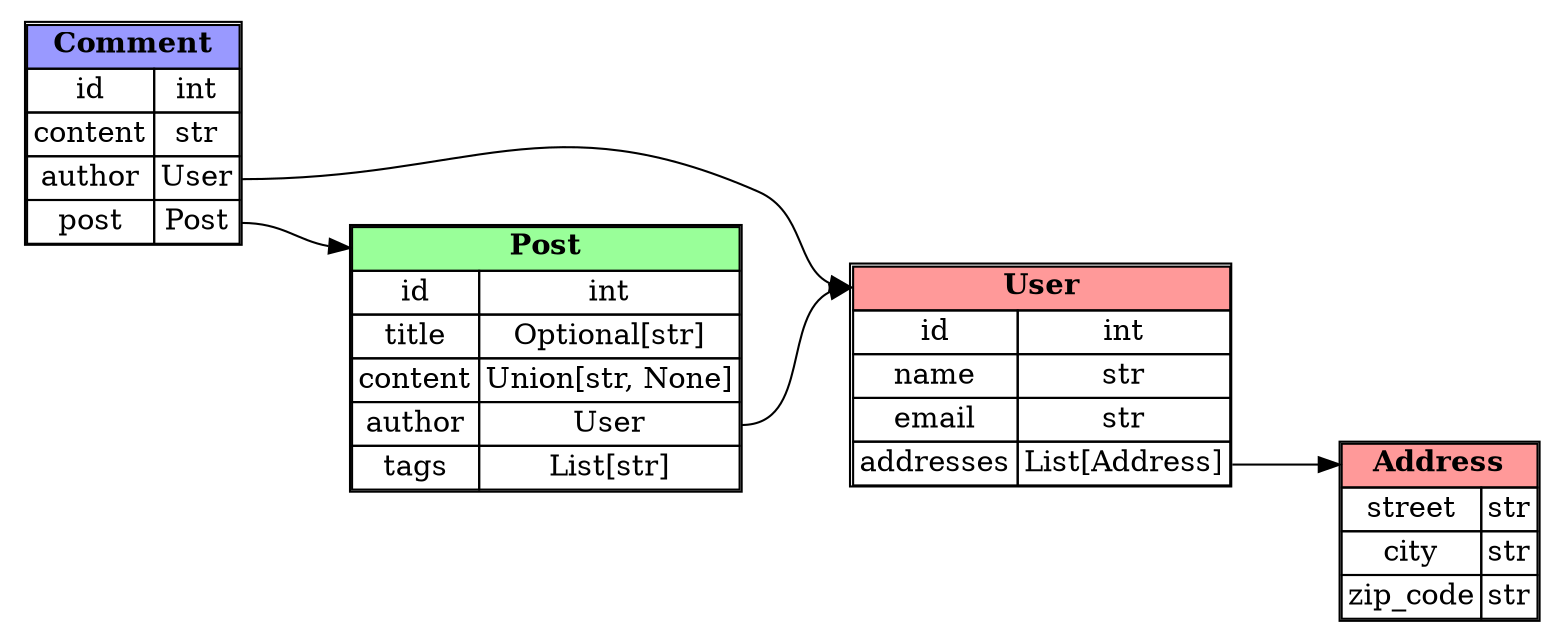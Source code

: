 digraph "" {
	graph [bb="0,0,609,307",
		rankdir=LR
	];
	node [label="\N"];
	Comment	[height=1.6667,
		label=<<TABLE BORDER="1" CELLBORDER="1" CELLSPACING="0">
        <TR><TD PORT="class_header" BGCOLOR="#9999FF" COLSPAN="2"><B>Comment</B></TD></TR><TR>
            <TD>id</TD>
            <TD PORT="id_type">int</TD>
            </TR><TR>
            <TD>content</TD>
            <TD PORT="content_type">str</TD>
            </TR><TR>
            <TD>author</TD>
            <TD PORT="author_type">User</TD>
            </TR><TR>
            <TD>post</TD>
            <TD PORT="post_type">Post</TD>
            </TR></TABLE>>,
		pos="47,247",
		shape=plaintext,
		width=1.3056];
	Post	[height=1.9722,
		label=<<TABLE BORDER="1" CELLBORDER="1" CELLSPACING="0">
        <TR><TD PORT="class_header" BGCOLOR="#99FF99" COLSPAN="2"><B>Post</B></TD></TR><TR>
            <TD>id</TD>
            <TD PORT="id_type">int</TD>
            </TR><TR>
            <TD>title</TD>
            <TD PORT="title_type">Optional[str]</TD>
            </TR><TR>
            <TD>content</TD>
            <TD PORT="content_type">Union[str, None]</TD>
            </TR><TR>
            <TD>author</TD>
            <TD PORT="author_type">User</TD>
            </TR><TR>
            <TD>tags</TD>
            <TD PORT="tags_type">List[str]</TD>
            </TR></TABLE>>,
		pos="210.5,137",
		shape=plaintext,
		width=2.2361];
	Comment:post_type -> Post:class_header	[arrowhead=normal,
		pos="e,138,192 86,203 105.38,203 112.06,195.6 126.87,192.94"];
	User	[height=1.6667,
		label=<<TABLE BORDER="1" CELLBORDER="1" CELLSPACING="0">
        <TR><TD PORT="class_header" BGCOLOR="#FF9999" COLSPAN="2"><B>User</B></TD></TR><TR>
            <TD>id</TD>
            <TD PORT="id_type">int</TD>
            </TR><TR>
            <TD>name</TD>
            <TD PORT="name_type">str</TD>
            </TR><TR>
            <TD>email</TD>
            <TD PORT="email_type">str</TD>
            </TR><TR>
            <TD>addresses</TD>
            <TD PORT="addresses_type">List[Address]</TD>
            </TR></TABLE>>,
		pos="404.5,126",
		shape=plaintext,
		width=2.1528];
	Comment:author_type -> User:class_header	[arrowhead=normal,
		pos="e,335,170 86,225 177.18,225 208.07,254.9 291,217 312.96,206.96 308.82,180.4 324.17,172.35"];
	Post:author_type -> User:class_header	[arrowhead=normal,
		pos="e,335,170 283,104 315.82,104 302.27,154.98 323.86,167.33"];
	Address	[height=1.3611,
		label=<<TABLE BORDER="1" CELLBORDER="1" CELLSPACING="0">
        <TR><TD PORT="class_header" BGCOLOR="#FF9999" COLSPAN="2"><B>Address</B></TD></TR><TR>
            <TD>street</TD>
            <TD PORT="street_type">str</TD>
            </TR><TR>
            <TD>city</TD>
            <TD PORT="city_type">str</TD>
            </TR><TR>
            <TD>zip_code</TD>
            <TD PORT="zip_code_type">str</TD>
            </TR></TABLE>>,
		pos="563.5,49",
		shape=plaintext,
		width=1.2639];
	User:addresses_type -> Address:class_header	[arrowhead=normal,
		pos="e,526,82 474,82 492.78,82 500.11,82 514.6,82"];
}
